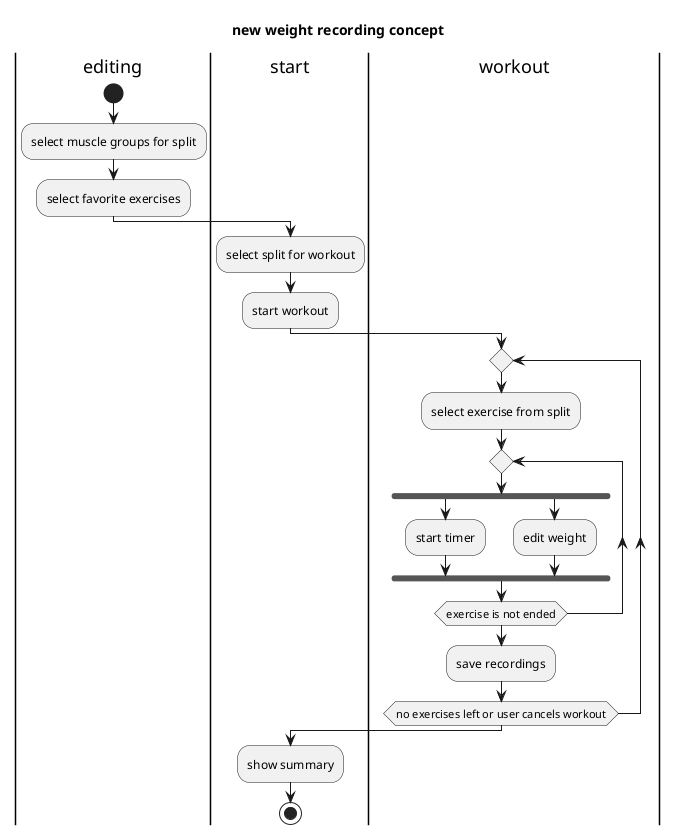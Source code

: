 @startuml

title new weight recording concept

|editing|
start
:select muscle groups for split;
:select favorite exercises;
|start|
:select split for workout;
:start workout;
|workout|
repeat
:select exercise from split;
repeat
fork
:start timer;
fork again
:edit weight;
end fork
repeat while (exercise is not ended)
:save recordings;
repeat while (no exercises left or user cancels workout)
|start|
:show summary;
stop


@enduml